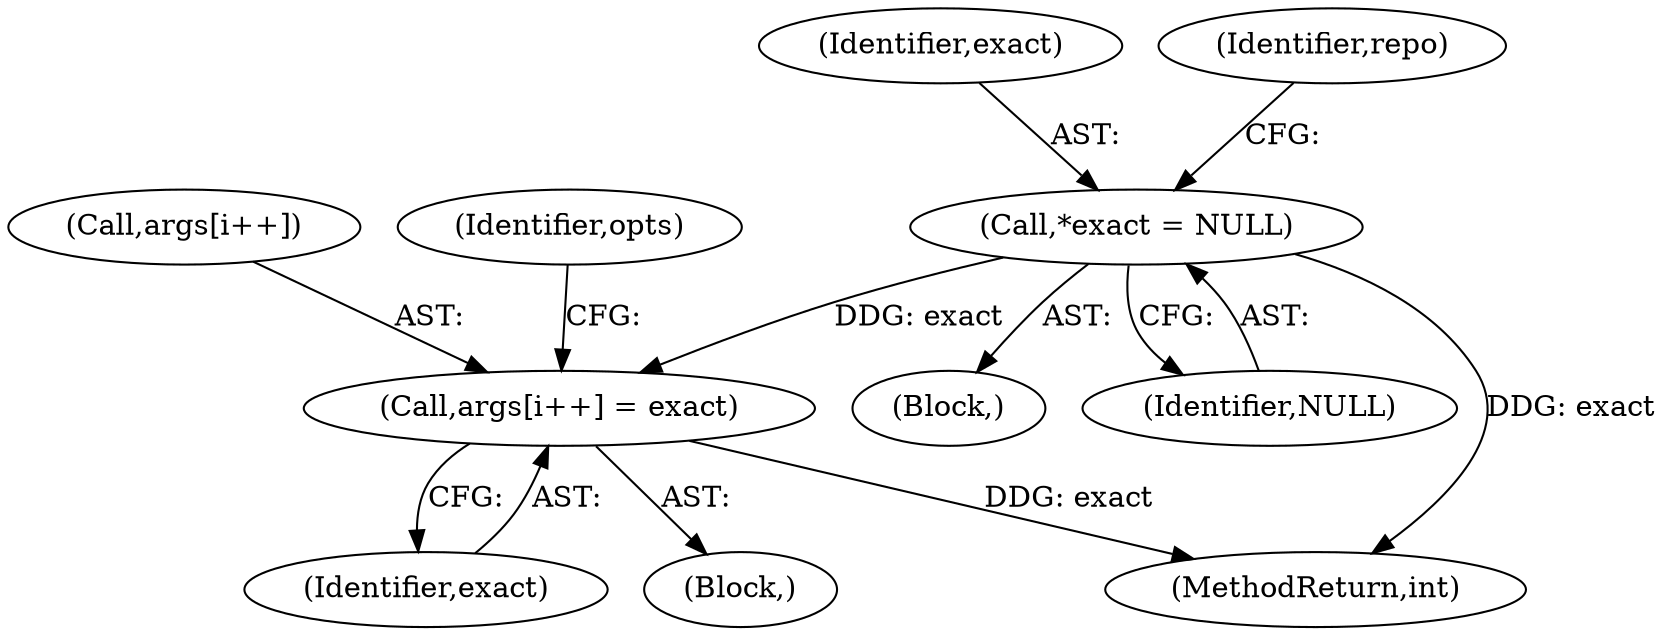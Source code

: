 digraph "0_abrt_50ee8130fb4cd4ef1af7682a2c85dd99cb99424e@pointer" {
"1000138" [label="(Call,*exact = NULL)"];
"1000307" [label="(Call,args[i++] = exact)"];
"1000308" [label="(Call,args[i++])"];
"1000445" [label="(MethodReturn,int)"];
"1000139" [label="(Identifier,exact)"];
"1000138" [label="(Call,*exact = NULL)"];
"1000307" [label="(Call,args[i++] = exact)"];
"1000143" [label="(Identifier,repo)"];
"1000315" [label="(Identifier,opts)"];
"1000116" [label="(Block,)"];
"1000140" [label="(Identifier,NULL)"];
"1000312" [label="(Identifier,exact)"];
"1000300" [label="(Block,)"];
"1000138" -> "1000116"  [label="AST: "];
"1000138" -> "1000140"  [label="CFG: "];
"1000139" -> "1000138"  [label="AST: "];
"1000140" -> "1000138"  [label="AST: "];
"1000143" -> "1000138"  [label="CFG: "];
"1000138" -> "1000445"  [label="DDG: exact"];
"1000138" -> "1000307"  [label="DDG: exact"];
"1000307" -> "1000300"  [label="AST: "];
"1000307" -> "1000312"  [label="CFG: "];
"1000308" -> "1000307"  [label="AST: "];
"1000312" -> "1000307"  [label="AST: "];
"1000315" -> "1000307"  [label="CFG: "];
"1000307" -> "1000445"  [label="DDG: exact"];
}
